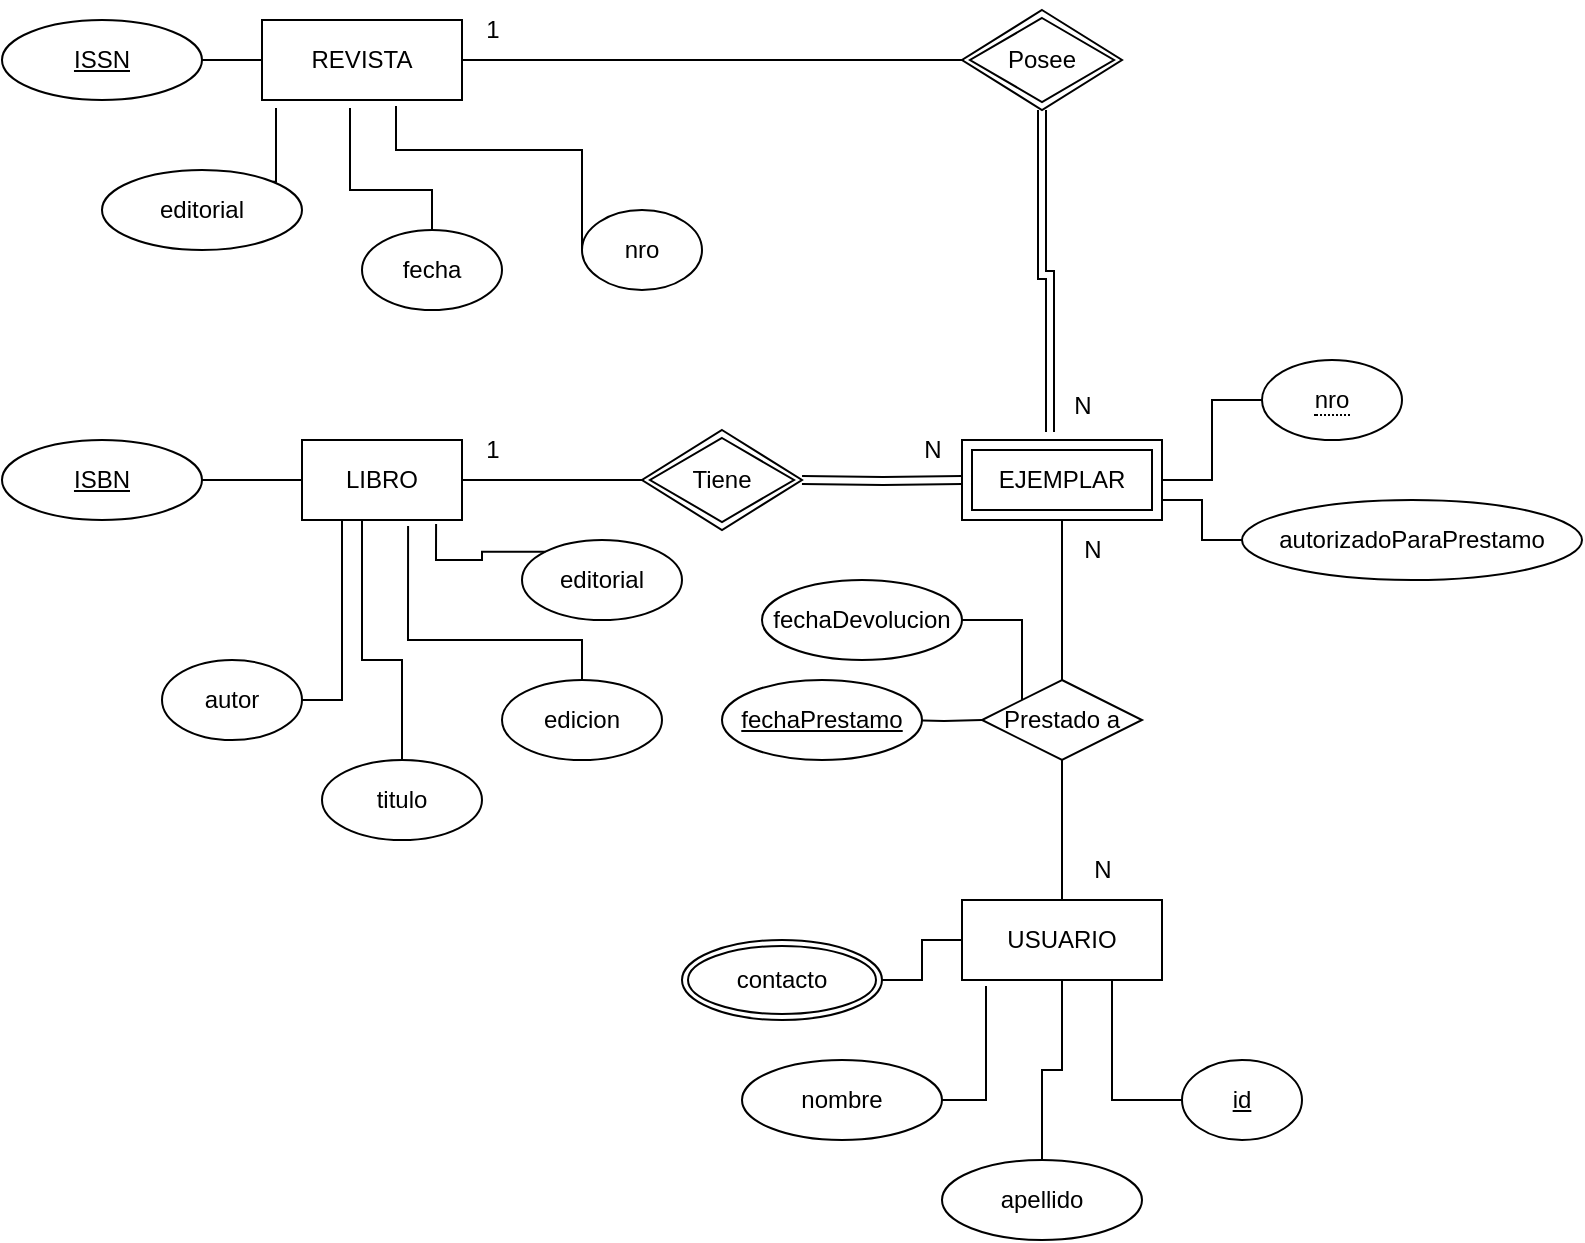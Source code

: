 <mxfile version="24.7.5">
  <diagram name="Página-1" id="VCy-eW5syfKEkDUVPI0Y">
    <mxGraphModel dx="1621" dy="1703" grid="1" gridSize="10" guides="1" tooltips="1" connect="1" arrows="1" fold="1" page="1" pageScale="1" pageWidth="827" pageHeight="1169" math="0" shadow="0">
      <root>
        <mxCell id="0" />
        <mxCell id="1" parent="0" />
        <mxCell id="jscMWhYlnVa92hubvsvF-35" style="edgeStyle=orthogonalEdgeStyle;rounded=0;orthogonalLoop=1;jettySize=auto;html=1;exitX=1;exitY=0.5;exitDx=0;exitDy=0;entryX=0;entryY=0.5;entryDx=0;entryDy=0;endArrow=none;endFill=0;" parent="1" source="jscMWhYlnVa92hubvsvF-1" edge="1">
          <mxGeometry relative="1" as="geometry">
            <mxPoint x="290" y="130" as="targetPoint" />
          </mxGeometry>
        </mxCell>
        <mxCell id="jscMWhYlnVa92hubvsvF-1" value="LIBRO" style="whiteSpace=wrap;html=1;align=center;" parent="1" vertex="1">
          <mxGeometry x="120" y="110" width="80" height="40" as="geometry" />
        </mxCell>
        <mxCell id="jscMWhYlnVa92hubvsvF-37" style="edgeStyle=orthogonalEdgeStyle;rounded=0;orthogonalLoop=1;jettySize=auto;html=1;exitX=0.5;exitY=1;exitDx=0;exitDy=0;entryX=0.5;entryY=0;entryDx=0;entryDy=0;endArrow=none;endFill=0;" parent="1" source="jscMWhYlnVa92hubvsvF-3" target="jscMWhYlnVa92hubvsvF-6" edge="1">
          <mxGeometry relative="1" as="geometry" />
        </mxCell>
        <mxCell id="jscMWhYlnVa92hubvsvF-3" value="EJEMPLAR" style="shape=ext;margin=3;double=1;whiteSpace=wrap;html=1;align=center;" parent="1" vertex="1">
          <mxGeometry x="450" y="110" width="100" height="40" as="geometry" />
        </mxCell>
        <mxCell id="jscMWhYlnVa92hubvsvF-4" value="USUARIO" style="whiteSpace=wrap;html=1;align=center;" parent="1" vertex="1">
          <mxGeometry x="450" y="340" width="100" height="40" as="geometry" />
        </mxCell>
        <mxCell id="jscMWhYlnVa92hubvsvF-36" style="edgeStyle=orthogonalEdgeStyle;rounded=0;orthogonalLoop=1;jettySize=auto;html=1;exitX=1;exitY=0.5;exitDx=0;exitDy=0;entryX=0;entryY=0.5;entryDx=0;entryDy=0;endArrow=none;endFill=0;shape=link;" parent="1" target="jscMWhYlnVa92hubvsvF-3" edge="1">
          <mxGeometry relative="1" as="geometry">
            <mxPoint x="370" y="130" as="sourcePoint" />
          </mxGeometry>
        </mxCell>
        <mxCell id="jscMWhYlnVa92hubvsvF-38" style="edgeStyle=orthogonalEdgeStyle;rounded=0;orthogonalLoop=1;jettySize=auto;html=1;exitX=0.5;exitY=1;exitDx=0;exitDy=0;entryX=0.5;entryY=0;entryDx=0;entryDy=0;endArrow=none;endFill=0;" parent="1" source="jscMWhYlnVa92hubvsvF-6" target="jscMWhYlnVa92hubvsvF-4" edge="1">
          <mxGeometry relative="1" as="geometry" />
        </mxCell>
        <mxCell id="jscMWhYlnVa92hubvsvF-6" value="Prestado a" style="shape=rhombus;perimeter=rhombusPerimeter;whiteSpace=wrap;html=1;align=center;" parent="1" vertex="1">
          <mxGeometry x="460" y="230" width="80" height="40" as="geometry" />
        </mxCell>
        <mxCell id="pPCesXdhdkqCDGbyIbaA-13" style="edgeStyle=orthogonalEdgeStyle;rounded=0;orthogonalLoop=1;jettySize=auto;html=1;exitX=1;exitY=0.5;exitDx=0;exitDy=0;entryX=0;entryY=0.5;entryDx=0;entryDy=0;endArrow=none;endFill=0;" edge="1" parent="1" source="jscMWhYlnVa92hubvsvF-8" target="pPCesXdhdkqCDGbyIbaA-12">
          <mxGeometry relative="1" as="geometry" />
        </mxCell>
        <mxCell id="jscMWhYlnVa92hubvsvF-8" value="REVISTA" style="whiteSpace=wrap;html=1;align=center;" parent="1" vertex="1">
          <mxGeometry x="100" y="-100" width="100" height="40" as="geometry" />
        </mxCell>
        <mxCell id="jscMWhYlnVa92hubvsvF-19" value="editorial" style="ellipse;whiteSpace=wrap;html=1;align=center;" parent="1" vertex="1">
          <mxGeometry x="20" y="-25" width="100" height="40" as="geometry" />
        </mxCell>
        <mxCell id="jscMWhYlnVa92hubvsvF-20" value="fecha" style="ellipse;whiteSpace=wrap;html=1;align=center;" parent="1" vertex="1">
          <mxGeometry x="150" y="5" width="70" height="40" as="geometry" />
        </mxCell>
        <mxCell id="jscMWhYlnVa92hubvsvF-21" value="nro" style="ellipse;whiteSpace=wrap;html=1;align=center;" parent="1" vertex="1">
          <mxGeometry x="260" y="-5" width="60" height="40" as="geometry" />
        </mxCell>
        <mxCell id="jscMWhYlnVa92hubvsvF-23" style="edgeStyle=orthogonalEdgeStyle;rounded=0;orthogonalLoop=1;jettySize=auto;html=1;exitX=1;exitY=0;exitDx=0;exitDy=0;entryX=0.07;entryY=1.1;entryDx=0;entryDy=0;entryPerimeter=0;endArrow=none;endFill=0;" parent="1" source="jscMWhYlnVa92hubvsvF-19" target="jscMWhYlnVa92hubvsvF-8" edge="1">
          <mxGeometry relative="1" as="geometry" />
        </mxCell>
        <mxCell id="jscMWhYlnVa92hubvsvF-24" style="edgeStyle=orthogonalEdgeStyle;rounded=0;orthogonalLoop=1;jettySize=auto;html=1;exitX=0.5;exitY=0;exitDx=0;exitDy=0;entryX=0.44;entryY=1.1;entryDx=0;entryDy=0;entryPerimeter=0;endArrow=none;endFill=0;" parent="1" source="jscMWhYlnVa92hubvsvF-20" target="jscMWhYlnVa92hubvsvF-8" edge="1">
          <mxGeometry relative="1" as="geometry">
            <Array as="points">
              <mxPoint x="185" y="-15" />
              <mxPoint x="144" y="-15" />
            </Array>
          </mxGeometry>
        </mxCell>
        <mxCell id="jscMWhYlnVa92hubvsvF-25" style="edgeStyle=orthogonalEdgeStyle;rounded=0;orthogonalLoop=1;jettySize=auto;html=1;exitX=0;exitY=0.5;exitDx=0;exitDy=0;entryX=0.67;entryY=1.075;entryDx=0;entryDy=0;entryPerimeter=0;endArrow=none;endFill=0;" parent="1" source="jscMWhYlnVa92hubvsvF-21" target="jscMWhYlnVa92hubvsvF-8" edge="1">
          <mxGeometry relative="1" as="geometry">
            <Array as="points">
              <mxPoint x="260" y="-35" />
              <mxPoint x="167" y="-35" />
            </Array>
          </mxGeometry>
        </mxCell>
        <mxCell id="jscMWhYlnVa92hubvsvF-32" style="edgeStyle=orthogonalEdgeStyle;rounded=0;orthogonalLoop=1;jettySize=auto;html=1;exitX=1;exitY=0.5;exitDx=0;exitDy=0;entryX=0.5;entryY=1;entryDx=0;entryDy=0;endArrow=none;endFill=0;" parent="1" source="jscMWhYlnVa92hubvsvF-28" target="jscMWhYlnVa92hubvsvF-1" edge="1">
          <mxGeometry relative="1" as="geometry">
            <Array as="points">
              <mxPoint x="140" y="240" />
              <mxPoint x="140" y="150" />
            </Array>
          </mxGeometry>
        </mxCell>
        <mxCell id="jscMWhYlnVa92hubvsvF-28" value="autor" style="ellipse;whiteSpace=wrap;html=1;align=center;" parent="1" vertex="1">
          <mxGeometry x="50" y="220" width="70" height="40" as="geometry" />
        </mxCell>
        <mxCell id="jscMWhYlnVa92hubvsvF-29" value="editorial" style="ellipse;whiteSpace=wrap;html=1;align=center;" parent="1" vertex="1">
          <mxGeometry x="230" y="160" width="80" height="40" as="geometry" />
        </mxCell>
        <mxCell id="jscMWhYlnVa92hubvsvF-30" value="edicion" style="ellipse;whiteSpace=wrap;html=1;align=center;" parent="1" vertex="1">
          <mxGeometry x="220" y="230" width="80" height="40" as="geometry" />
        </mxCell>
        <mxCell id="jscMWhYlnVa92hubvsvF-33" style="edgeStyle=orthogonalEdgeStyle;rounded=0;orthogonalLoop=1;jettySize=auto;html=1;exitX=0.5;exitY=0;exitDx=0;exitDy=0;entryX=0.663;entryY=1.075;entryDx=0;entryDy=0;entryPerimeter=0;endArrow=none;endFill=0;" parent="1" source="jscMWhYlnVa92hubvsvF-30" target="jscMWhYlnVa92hubvsvF-1" edge="1">
          <mxGeometry relative="1" as="geometry">
            <Array as="points">
              <mxPoint x="260" y="210" />
              <mxPoint x="173" y="210" />
            </Array>
          </mxGeometry>
        </mxCell>
        <mxCell id="jscMWhYlnVa92hubvsvF-34" style="edgeStyle=orthogonalEdgeStyle;rounded=0;orthogonalLoop=1;jettySize=auto;html=1;exitX=0;exitY=0;exitDx=0;exitDy=0;entryX=0.838;entryY=1.05;entryDx=0;entryDy=0;entryPerimeter=0;endArrow=none;endFill=0;" parent="1" source="jscMWhYlnVa92hubvsvF-29" target="jscMWhYlnVa92hubvsvF-1" edge="1">
          <mxGeometry relative="1" as="geometry" />
        </mxCell>
        <mxCell id="pPCesXdhdkqCDGbyIbaA-7" style="edgeStyle=orthogonalEdgeStyle;rounded=0;orthogonalLoop=1;jettySize=auto;html=1;exitX=0;exitY=0.5;exitDx=0;exitDy=0;entryX=1;entryY=0.5;entryDx=0;entryDy=0;endArrow=none;endFill=0;" edge="1" parent="1" source="jscMWhYlnVa92hubvsvF-43" target="jscMWhYlnVa92hubvsvF-3">
          <mxGeometry relative="1" as="geometry" />
        </mxCell>
        <mxCell id="jscMWhYlnVa92hubvsvF-43" value="&lt;span style=&quot;border-bottom: 1px dotted&quot;&gt;nro&lt;/span&gt;" style="ellipse;whiteSpace=wrap;html=1;align=center;" parent="1" vertex="1">
          <mxGeometry x="600" y="70" width="70" height="40" as="geometry" />
        </mxCell>
        <mxCell id="jscMWhYlnVa92hubvsvF-45" value="nombre" style="ellipse;whiteSpace=wrap;html=1;align=center;" parent="1" vertex="1">
          <mxGeometry x="340" y="420" width="100" height="40" as="geometry" />
        </mxCell>
        <mxCell id="jscMWhYlnVa92hubvsvF-51" style="edgeStyle=orthogonalEdgeStyle;rounded=0;orthogonalLoop=1;jettySize=auto;html=1;exitX=0.5;exitY=0;exitDx=0;exitDy=0;entryX=0.5;entryY=1;entryDx=0;entryDy=0;endArrow=none;endFill=0;" parent="1" source="jscMWhYlnVa92hubvsvF-46" target="jscMWhYlnVa92hubvsvF-4" edge="1">
          <mxGeometry relative="1" as="geometry" />
        </mxCell>
        <mxCell id="jscMWhYlnVa92hubvsvF-46" value="apellido" style="ellipse;whiteSpace=wrap;html=1;align=center;" parent="1" vertex="1">
          <mxGeometry x="440" y="470" width="100" height="40" as="geometry" />
        </mxCell>
        <mxCell id="jscMWhYlnVa92hubvsvF-49" style="edgeStyle=orthogonalEdgeStyle;rounded=0;orthogonalLoop=1;jettySize=auto;html=1;exitX=1;exitY=0.5;exitDx=0;exitDy=0;entryX=0;entryY=0.5;entryDx=0;entryDy=0;endArrow=none;endFill=0;" parent="1" source="jscMWhYlnVa92hubvsvF-47" target="jscMWhYlnVa92hubvsvF-4" edge="1">
          <mxGeometry relative="1" as="geometry" />
        </mxCell>
        <mxCell id="jscMWhYlnVa92hubvsvF-47" value="contacto" style="ellipse;shape=doubleEllipse;margin=3;whiteSpace=wrap;html=1;align=center;" parent="1" vertex="1">
          <mxGeometry x="310" y="360" width="100" height="40" as="geometry" />
        </mxCell>
        <mxCell id="jscMWhYlnVa92hubvsvF-52" style="edgeStyle=orthogonalEdgeStyle;rounded=0;orthogonalLoop=1;jettySize=auto;html=1;exitX=0;exitY=0.5;exitDx=0;exitDy=0;entryX=0.75;entryY=1;entryDx=0;entryDy=0;endArrow=none;endFill=0;" parent="1" source="jscMWhYlnVa92hubvsvF-48" target="jscMWhYlnVa92hubvsvF-4" edge="1">
          <mxGeometry relative="1" as="geometry" />
        </mxCell>
        <mxCell id="jscMWhYlnVa92hubvsvF-48" value="id" style="ellipse;whiteSpace=wrap;html=1;align=center;fontStyle=4;" parent="1" vertex="1">
          <mxGeometry x="560" y="420" width="60" height="40" as="geometry" />
        </mxCell>
        <mxCell id="jscMWhYlnVa92hubvsvF-50" style="edgeStyle=orthogonalEdgeStyle;rounded=0;orthogonalLoop=1;jettySize=auto;html=1;exitX=1;exitY=0.5;exitDx=0;exitDy=0;entryX=0.12;entryY=1.075;entryDx=0;entryDy=0;entryPerimeter=0;endArrow=none;endFill=0;" parent="1" source="jscMWhYlnVa92hubvsvF-45" target="jscMWhYlnVa92hubvsvF-4" edge="1">
          <mxGeometry relative="1" as="geometry" />
        </mxCell>
        <mxCell id="jscMWhYlnVa92hubvsvF-53" value="N" style="text;html=1;align=center;verticalAlign=middle;resizable=0;points=[];autosize=1;strokeColor=none;fillColor=none;" parent="1" vertex="1">
          <mxGeometry x="420" y="100" width="30" height="30" as="geometry" />
        </mxCell>
        <mxCell id="jscMWhYlnVa92hubvsvF-54" value="1" style="text;html=1;align=center;verticalAlign=middle;resizable=0;points=[];autosize=1;strokeColor=none;fillColor=none;" parent="1" vertex="1">
          <mxGeometry x="200" y="100" width="30" height="30" as="geometry" />
        </mxCell>
        <mxCell id="jscMWhYlnVa92hubvsvF-55" value="N" style="text;html=1;align=center;verticalAlign=middle;resizable=0;points=[];autosize=1;strokeColor=none;fillColor=none;" parent="1" vertex="1">
          <mxGeometry x="500" y="150" width="30" height="30" as="geometry" />
        </mxCell>
        <mxCell id="jscMWhYlnVa92hubvsvF-56" value="N" style="text;html=1;align=center;verticalAlign=middle;resizable=0;points=[];autosize=1;strokeColor=none;fillColor=none;" parent="1" vertex="1">
          <mxGeometry x="505" y="310" width="30" height="30" as="geometry" />
        </mxCell>
        <mxCell id="jscMWhYlnVa92hubvsvF-58" style="edgeStyle=orthogonalEdgeStyle;rounded=0;orthogonalLoop=1;jettySize=auto;html=1;exitX=0.5;exitY=0;exitDx=0;exitDy=0;endArrow=none;endFill=0;" parent="1" source="jscMWhYlnVa92hubvsvF-57" edge="1">
          <mxGeometry relative="1" as="geometry">
            <mxPoint x="150" y="150" as="targetPoint" />
            <Array as="points">
              <mxPoint x="170" y="220" />
              <mxPoint x="150" y="220" />
            </Array>
          </mxGeometry>
        </mxCell>
        <mxCell id="jscMWhYlnVa92hubvsvF-57" value="titulo" style="ellipse;whiteSpace=wrap;html=1;align=center;" parent="1" vertex="1">
          <mxGeometry x="130" y="270" width="80" height="40" as="geometry" />
        </mxCell>
        <mxCell id="jscMWhYlnVa92hubvsvF-60" style="edgeStyle=orthogonalEdgeStyle;rounded=0;orthogonalLoop=1;jettySize=auto;html=1;exitX=1;exitY=0.5;exitDx=0;exitDy=0;entryX=0;entryY=0.5;entryDx=0;entryDy=0;endArrow=none;endFill=0;" parent="1" target="jscMWhYlnVa92hubvsvF-6" edge="1">
          <mxGeometry relative="1" as="geometry">
            <mxPoint x="420" y="250" as="sourcePoint" />
          </mxGeometry>
        </mxCell>
        <mxCell id="tKXMn6FPfdYJ9B3zSgQh-1" value="Tiene" style="shape=rhombus;double=1;perimeter=rhombusPerimeter;whiteSpace=wrap;html=1;align=center;" parent="1" vertex="1">
          <mxGeometry x="290" y="105" width="80" height="50" as="geometry" />
        </mxCell>
        <mxCell id="pPCesXdhdkqCDGbyIbaA-2" style="edgeStyle=orthogonalEdgeStyle;rounded=0;orthogonalLoop=1;jettySize=auto;html=1;exitX=1;exitY=0.5;exitDx=0;exitDy=0;entryX=0;entryY=0;entryDx=0;entryDy=0;endArrow=none;endFill=0;" edge="1" parent="1" source="pPCesXdhdkqCDGbyIbaA-1" target="jscMWhYlnVa92hubvsvF-6">
          <mxGeometry relative="1" as="geometry" />
        </mxCell>
        <mxCell id="pPCesXdhdkqCDGbyIbaA-1" value="fechaDevolucion" style="ellipse;whiteSpace=wrap;html=1;align=center;" vertex="1" parent="1">
          <mxGeometry x="350" y="180" width="100" height="40" as="geometry" />
        </mxCell>
        <mxCell id="pPCesXdhdkqCDGbyIbaA-3" value="fechaPrestamo" style="ellipse;whiteSpace=wrap;html=1;align=center;fontStyle=4;" vertex="1" parent="1">
          <mxGeometry x="330" y="230" width="100" height="40" as="geometry" />
        </mxCell>
        <mxCell id="pPCesXdhdkqCDGbyIbaA-5" style="edgeStyle=orthogonalEdgeStyle;rounded=0;orthogonalLoop=1;jettySize=auto;html=1;exitX=1;exitY=0.5;exitDx=0;exitDy=0;entryX=0;entryY=0.5;entryDx=0;entryDy=0;endArrow=none;endFill=0;" edge="1" parent="1" source="pPCesXdhdkqCDGbyIbaA-4" target="jscMWhYlnVa92hubvsvF-1">
          <mxGeometry relative="1" as="geometry" />
        </mxCell>
        <mxCell id="pPCesXdhdkqCDGbyIbaA-4" value="ISBN" style="ellipse;whiteSpace=wrap;html=1;align=center;fontStyle=4;" vertex="1" parent="1">
          <mxGeometry x="-30" y="110" width="100" height="40" as="geometry" />
        </mxCell>
        <mxCell id="pPCesXdhdkqCDGbyIbaA-9" style="edgeStyle=orthogonalEdgeStyle;rounded=0;orthogonalLoop=1;jettySize=auto;html=1;exitX=1;exitY=0.5;exitDx=0;exitDy=0;entryX=0;entryY=0.5;entryDx=0;entryDy=0;endArrow=none;endFill=0;" edge="1" parent="1" source="pPCesXdhdkqCDGbyIbaA-8" target="jscMWhYlnVa92hubvsvF-8">
          <mxGeometry relative="1" as="geometry" />
        </mxCell>
        <mxCell id="pPCesXdhdkqCDGbyIbaA-8" value="ISSN" style="ellipse;whiteSpace=wrap;html=1;align=center;fontStyle=4;" vertex="1" parent="1">
          <mxGeometry x="-30" y="-100" width="100" height="40" as="geometry" />
        </mxCell>
        <mxCell id="pPCesXdhdkqCDGbyIbaA-11" style="edgeStyle=orthogonalEdgeStyle;rounded=0;orthogonalLoop=1;jettySize=auto;html=1;exitX=0;exitY=0.5;exitDx=0;exitDy=0;entryX=1;entryY=0.75;entryDx=0;entryDy=0;endArrow=none;endFill=0;" edge="1" parent="1" source="pPCesXdhdkqCDGbyIbaA-10" target="jscMWhYlnVa92hubvsvF-3">
          <mxGeometry relative="1" as="geometry" />
        </mxCell>
        <mxCell id="pPCesXdhdkqCDGbyIbaA-10" value="autorizadoParaPrestamo" style="ellipse;whiteSpace=wrap;html=1;align=center;" vertex="1" parent="1">
          <mxGeometry x="590" y="140" width="170" height="40" as="geometry" />
        </mxCell>
        <mxCell id="pPCesXdhdkqCDGbyIbaA-12" value="Posee" style="shape=rhombus;double=1;perimeter=rhombusPerimeter;whiteSpace=wrap;html=1;align=center;" vertex="1" parent="1">
          <mxGeometry x="450" y="-105" width="80" height="50" as="geometry" />
        </mxCell>
        <mxCell id="pPCesXdhdkqCDGbyIbaA-14" style="edgeStyle=orthogonalEdgeStyle;rounded=0;orthogonalLoop=1;jettySize=auto;html=1;exitX=0.5;exitY=1;exitDx=0;exitDy=0;entryX=0.44;entryY=-0.1;entryDx=0;entryDy=0;entryPerimeter=0;endArrow=none;endFill=0;shape=link;" edge="1" parent="1" source="pPCesXdhdkqCDGbyIbaA-12" target="jscMWhYlnVa92hubvsvF-3">
          <mxGeometry relative="1" as="geometry" />
        </mxCell>
        <mxCell id="pPCesXdhdkqCDGbyIbaA-15" value="N" style="text;html=1;align=center;verticalAlign=middle;resizable=0;points=[];autosize=1;strokeColor=none;fillColor=none;" vertex="1" parent="1">
          <mxGeometry x="495" y="78" width="30" height="30" as="geometry" />
        </mxCell>
        <mxCell id="pPCesXdhdkqCDGbyIbaA-16" value="1" style="text;html=1;align=center;verticalAlign=middle;resizable=0;points=[];autosize=1;strokeColor=none;fillColor=none;" vertex="1" parent="1">
          <mxGeometry x="200" y="-110" width="30" height="30" as="geometry" />
        </mxCell>
      </root>
    </mxGraphModel>
  </diagram>
</mxfile>
